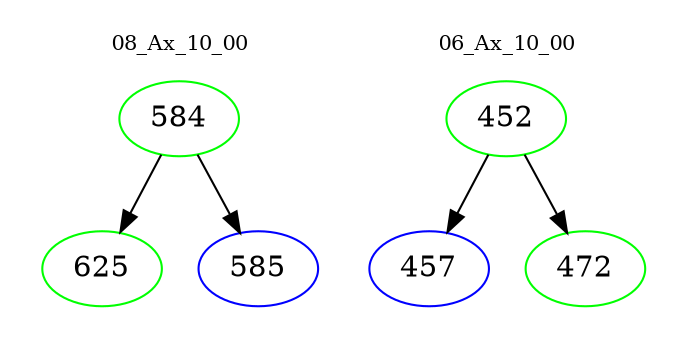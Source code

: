 digraph{
subgraph cluster_0 {
color = white
label = "08_Ax_10_00";
fontsize=10;
T0_584 [label="584", color="green"]
T0_584 -> T0_625 [color="black"]
T0_625 [label="625", color="green"]
T0_584 -> T0_585 [color="black"]
T0_585 [label="585", color="blue"]
}
subgraph cluster_1 {
color = white
label = "06_Ax_10_00";
fontsize=10;
T1_452 [label="452", color="green"]
T1_452 -> T1_457 [color="black"]
T1_457 [label="457", color="blue"]
T1_452 -> T1_472 [color="black"]
T1_472 [label="472", color="green"]
}
}
